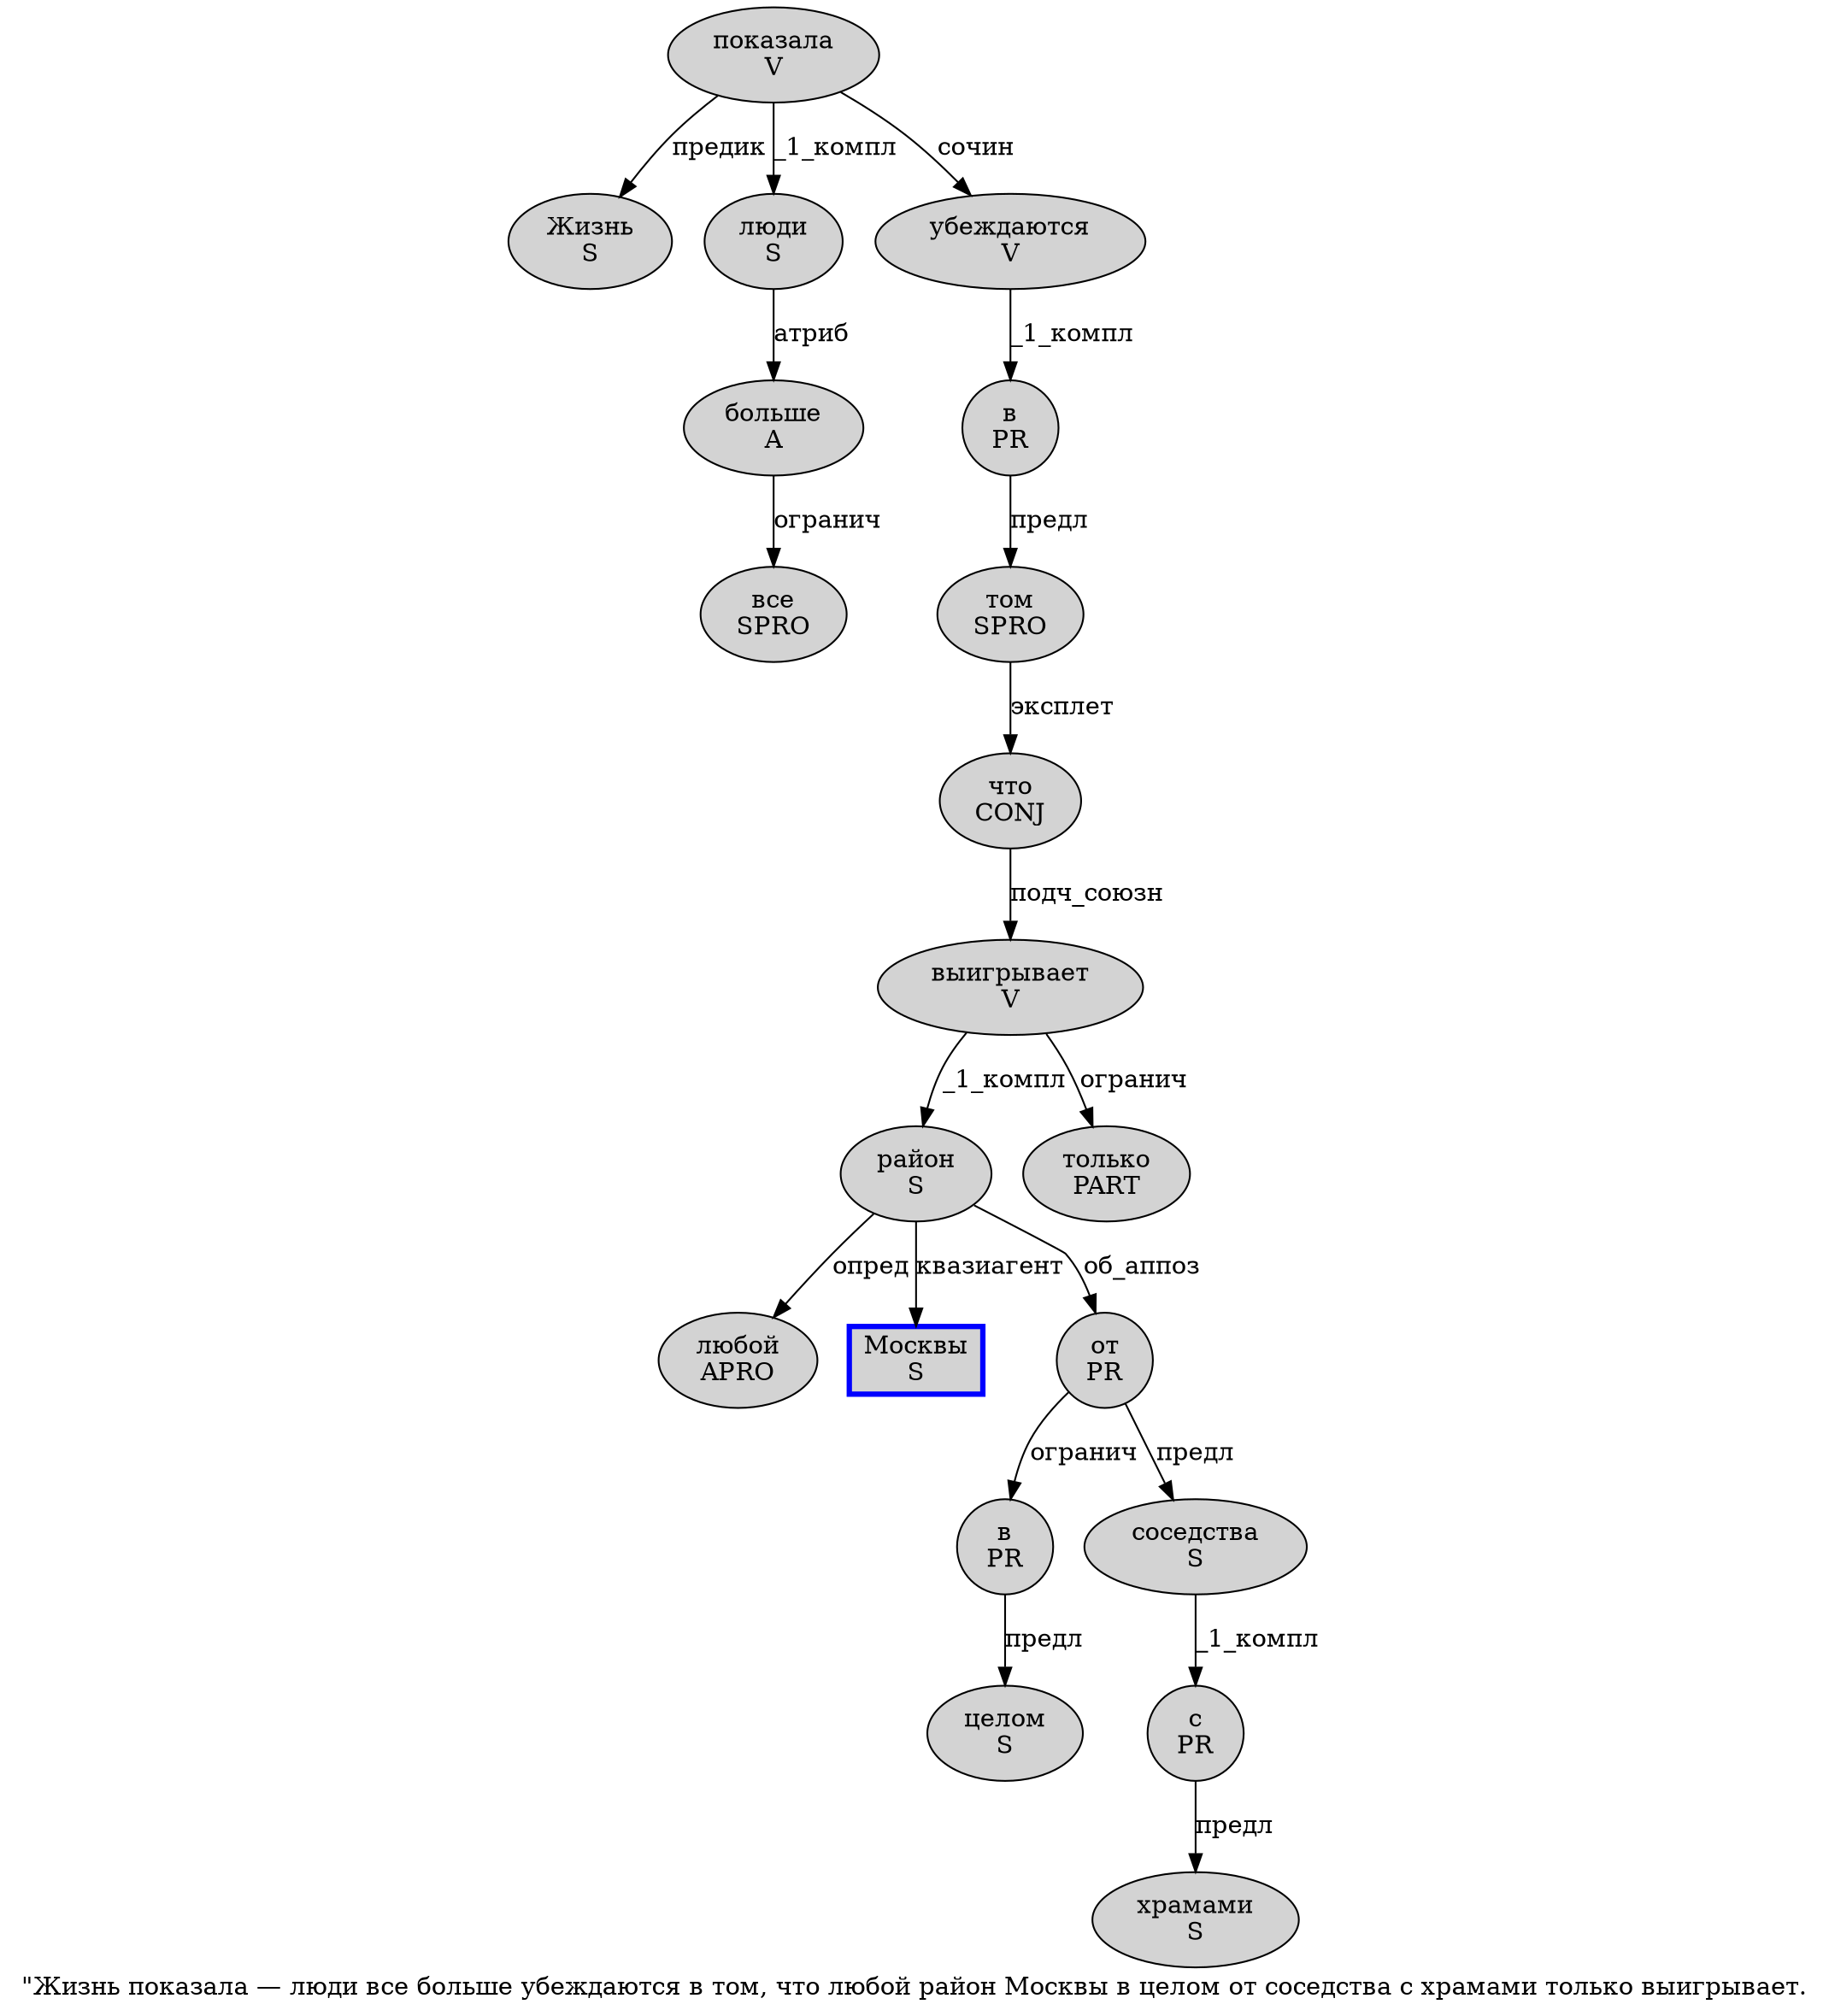 digraph SENTENCE_151 {
	graph [label="\"Жизнь показала — люди все больше убеждаются в том, что любой район Москвы в целом от соседства с храмами только выигрывает."]
	node [style=filled]
		1 [label="Жизнь
S" color="" fillcolor=lightgray penwidth=1 shape=ellipse]
		2 [label="показала
V" color="" fillcolor=lightgray penwidth=1 shape=ellipse]
		4 [label="люди
S" color="" fillcolor=lightgray penwidth=1 shape=ellipse]
		5 [label="все
SPRO" color="" fillcolor=lightgray penwidth=1 shape=ellipse]
		6 [label="больше
A" color="" fillcolor=lightgray penwidth=1 shape=ellipse]
		7 [label="убеждаются
V" color="" fillcolor=lightgray penwidth=1 shape=ellipse]
		8 [label="в
PR" color="" fillcolor=lightgray penwidth=1 shape=ellipse]
		9 [label="том
SPRO" color="" fillcolor=lightgray penwidth=1 shape=ellipse]
		11 [label="что
CONJ" color="" fillcolor=lightgray penwidth=1 shape=ellipse]
		12 [label="любой
APRO" color="" fillcolor=lightgray penwidth=1 shape=ellipse]
		13 [label="район
S" color="" fillcolor=lightgray penwidth=1 shape=ellipse]
		14 [label="Москвы
S" color=blue fillcolor=lightgray penwidth=3 shape=box]
		15 [label="в
PR" color="" fillcolor=lightgray penwidth=1 shape=ellipse]
		16 [label="целом
S" color="" fillcolor=lightgray penwidth=1 shape=ellipse]
		17 [label="от
PR" color="" fillcolor=lightgray penwidth=1 shape=ellipse]
		18 [label="соседства
S" color="" fillcolor=lightgray penwidth=1 shape=ellipse]
		19 [label="с
PR" color="" fillcolor=lightgray penwidth=1 shape=ellipse]
		20 [label="храмами
S" color="" fillcolor=lightgray penwidth=1 shape=ellipse]
		21 [label="только
PART" color="" fillcolor=lightgray penwidth=1 shape=ellipse]
		22 [label="выигрывает
V" color="" fillcolor=lightgray penwidth=1 shape=ellipse]
			13 -> 12 [label="опред"]
			13 -> 14 [label="квазиагент"]
			13 -> 17 [label="об_аппоз"]
			9 -> 11 [label="эксплет"]
			2 -> 1 [label="предик"]
			2 -> 4 [label="_1_компл"]
			2 -> 7 [label="сочин"]
			7 -> 8 [label="_1_компл"]
			15 -> 16 [label="предл"]
			4 -> 6 [label="атриб"]
			19 -> 20 [label="предл"]
			11 -> 22 [label="подч_союзн"]
			17 -> 15 [label="огранич"]
			17 -> 18 [label="предл"]
			6 -> 5 [label="огранич"]
			22 -> 13 [label="_1_компл"]
			22 -> 21 [label="огранич"]
			18 -> 19 [label="_1_компл"]
			8 -> 9 [label="предл"]
}